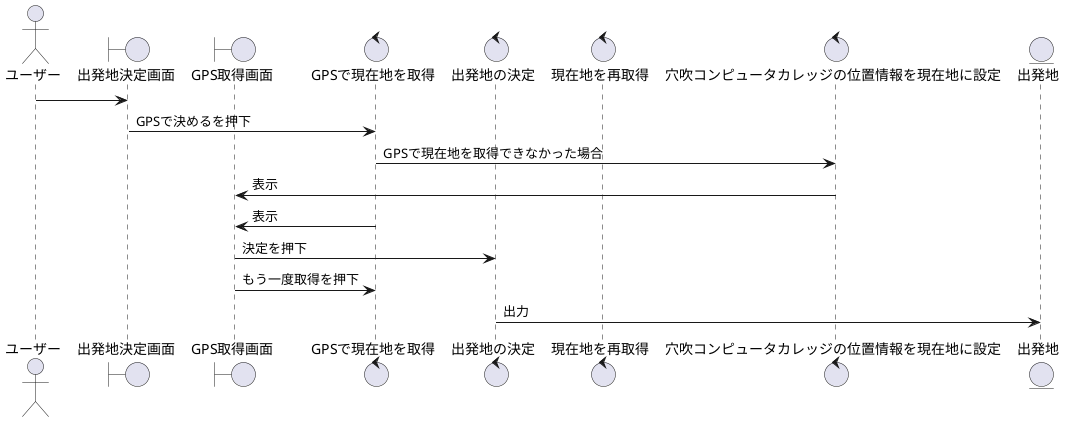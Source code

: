@startuml

actor ユーザー

boundary 出発地決定画面
boundary GPS取得画面

control GPSで現在地を取得
control 出発地の決定
control 現在地を再取得
control 穴吹コンピュータカレッジの位置情報を現在地に設定 as 固定位置情報取得

entity 出発地

ユーザー -> 出発地決定画面
出発地決定画面 -> GPSで現在地を取得 : GPSで決めるを押下
GPSで現在地を取得 -> 固定位置情報取得 : GPSで現在地を取得できなかった場合
固定位置情報取得 ->  GPS取得画面 : 表示
GPSで現在地を取得 -> GPS取得画面 : 表示
GPS取得画面 -> 出発地の決定 : 決定を押下
GPS取得画面 -> GPSで現在地を取得 : もう一度取得を押下
出発地の決定 -> 出発地 : 出力

@enduml